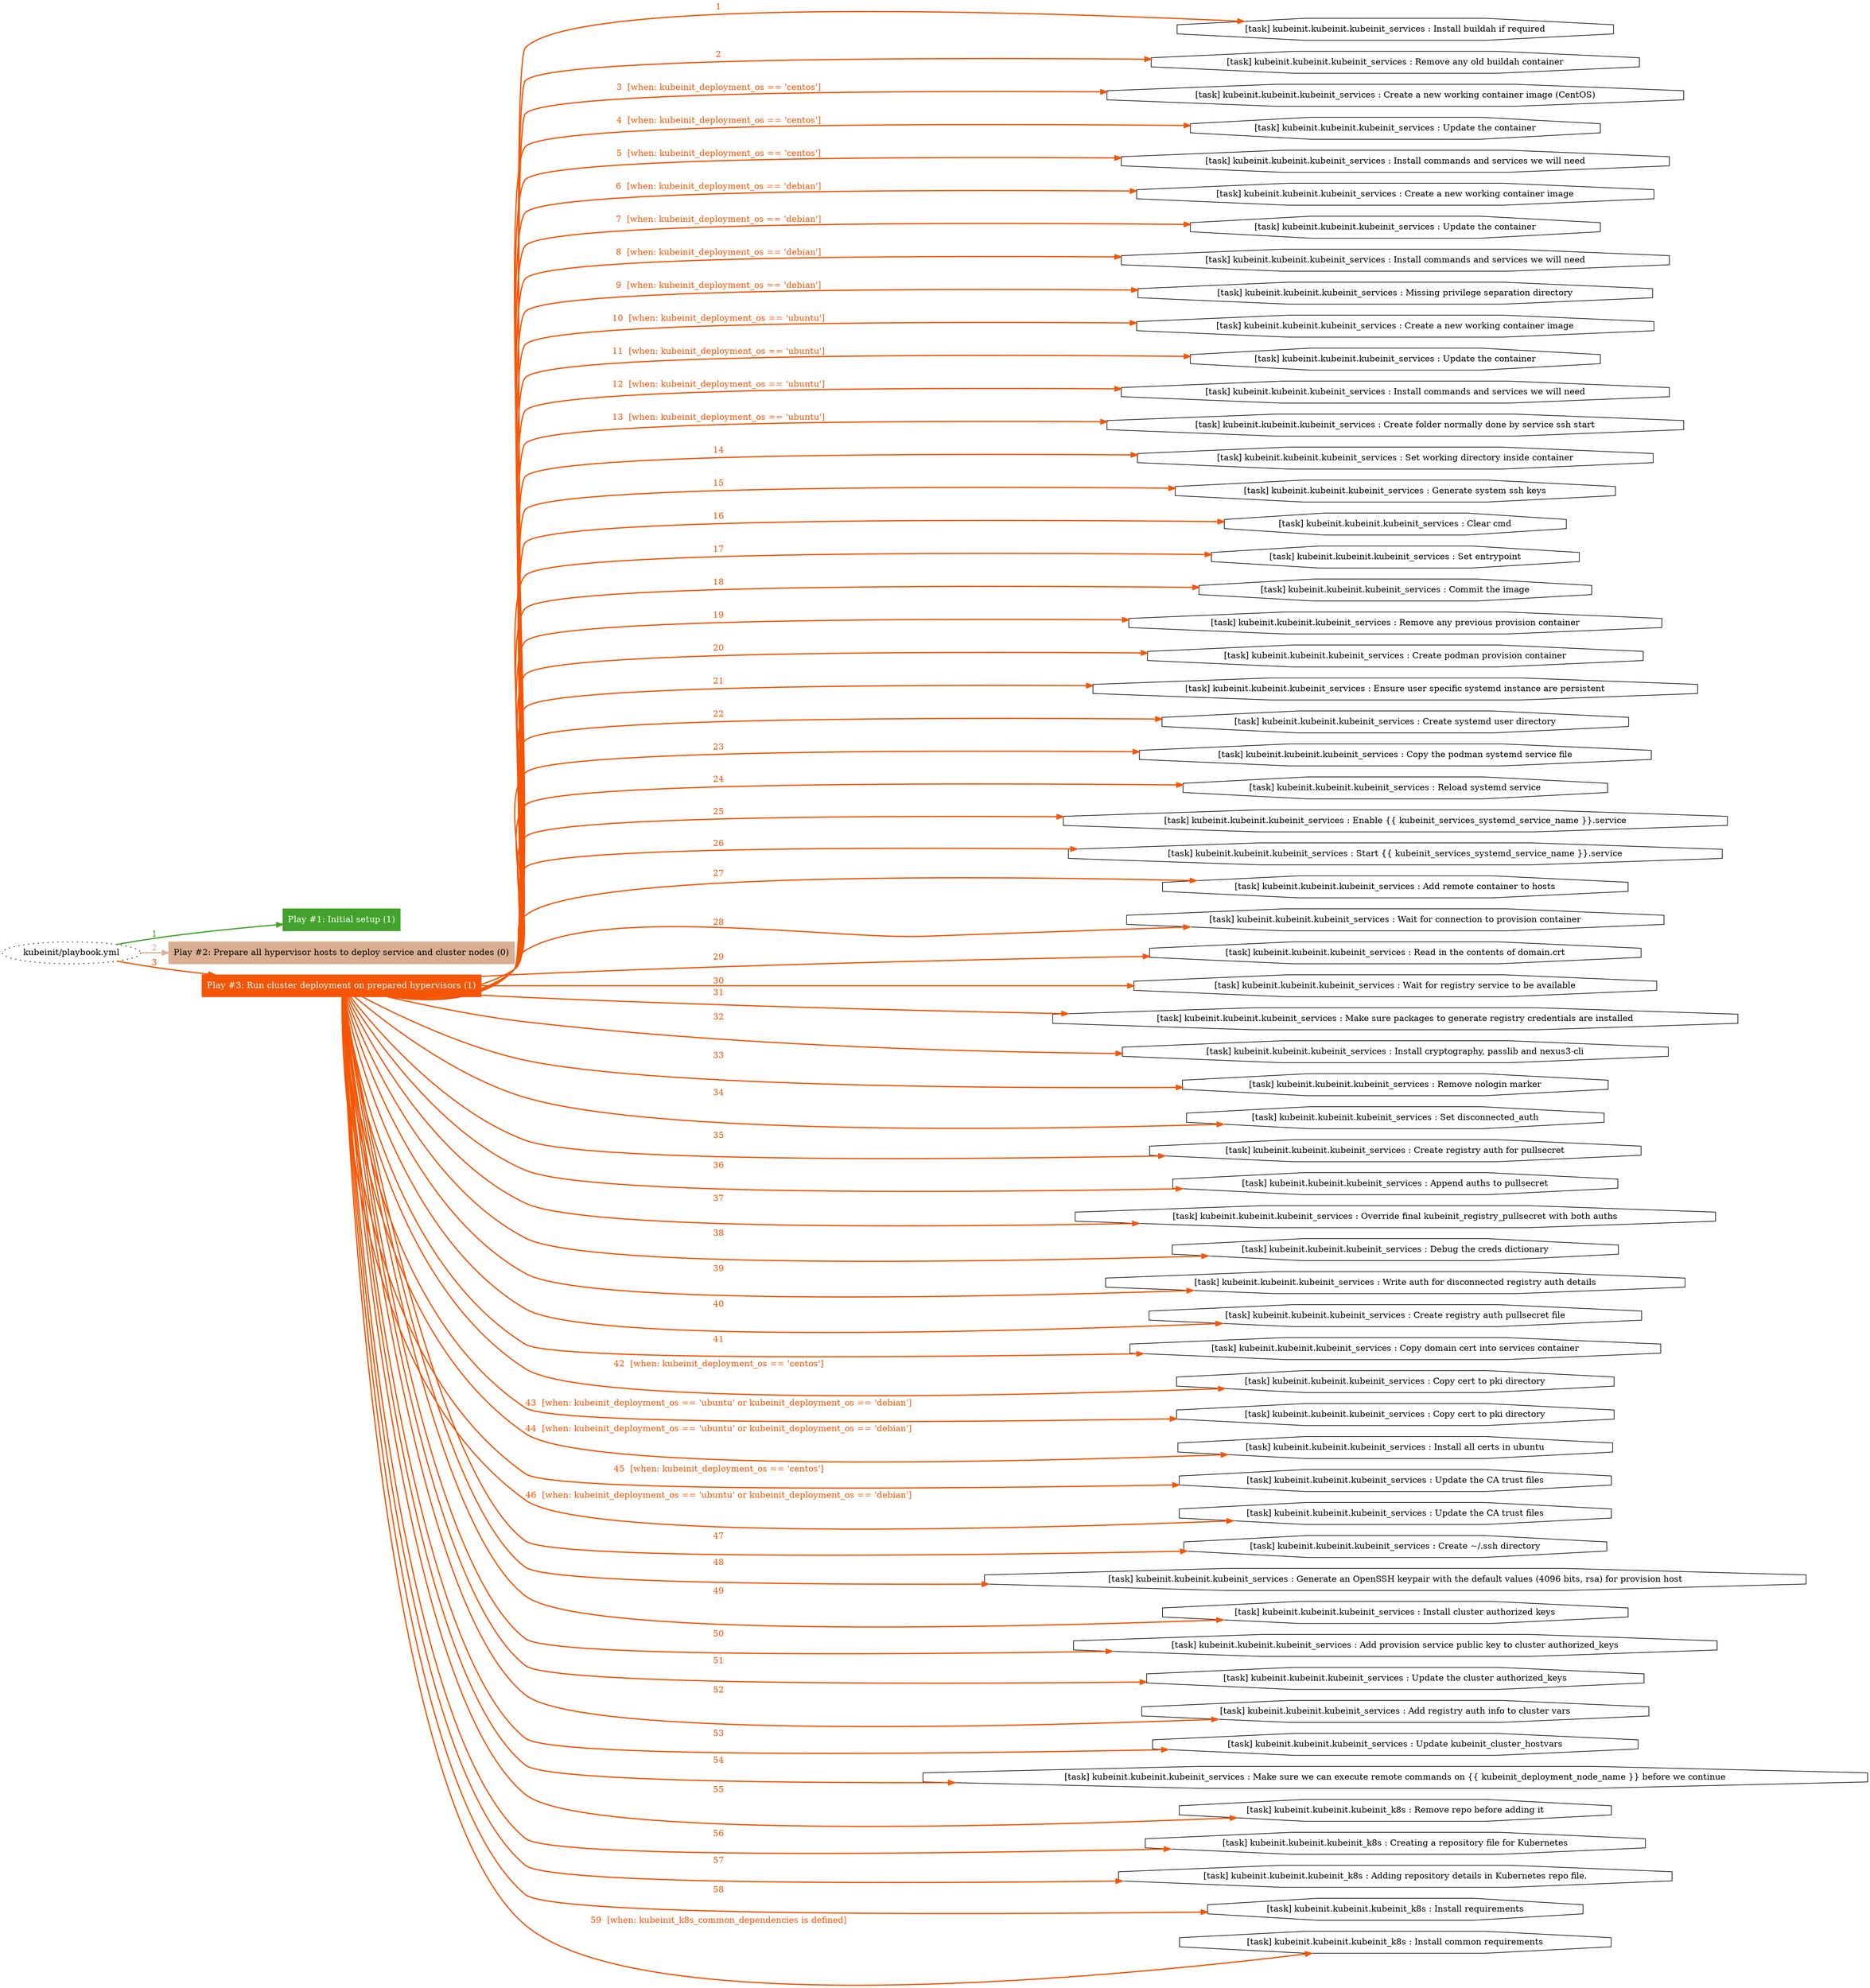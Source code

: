 digraph "kubeinit/playbook.yml "{
	graph [concentrate=true ordering=in rankdir=LR ratio=fill]
	edge [esep=5 sep=10]
	"kubeinit/playbook.yml" [id=root_node style=dotted]
	subgraph "Play #1: Initial setup (1) "{
		"Play #1: Initial setup (1)" [color="#42a32c" fontcolor="#ffffff" id="play_13f5a992-e32a-4fac-ac59-9b1d85460c92" shape=box style=filled tooltip=localhost]
		"kubeinit/playbook.yml" -> "Play #1: Initial setup (1)" [label=1 color="#42a32c" fontcolor="#42a32c" id="edge_2f164259-5ae8-4a73-9c83-46cdd6579e7c" style=bold]
	}
	subgraph "Play #2: Prepare all hypervisor hosts to deploy service and cluster nodes (0) "{
		"Play #2: Prepare all hypervisor hosts to deploy service and cluster nodes (0)" [color="#daae92" fontcolor="#000000" id="play_c330bf23-64fd-4e66-af8d-be6708c51436" shape=box style=filled tooltip=""]
		"kubeinit/playbook.yml" -> "Play #2: Prepare all hypervisor hosts to deploy service and cluster nodes (0)" [label=2 color="#daae92" fontcolor="#daae92" id="edge_b205abf2-05ee-44b7-8111-5b1378a6b504" style=bold]
	}
	subgraph "Play #3: Run cluster deployment on prepared hypervisors (1) "{
		"Play #3: Run cluster deployment on prepared hypervisors (1)" [color="#f55606" fontcolor="#ffffff" id="play_dd7c39bd-d429-42e7-8205-3d68c731585b" shape=box style=filled tooltip=localhost]
		"kubeinit/playbook.yml" -> "Play #3: Run cluster deployment on prepared hypervisors (1)" [label=3 color="#f55606" fontcolor="#f55606" id="edge_d260f4d0-34fd-4e49-bf40-4b8cbbb971ec" style=bold]
		"task_cc56bf24-9bee-425e-9111-457c08d18f15" [label="[task] kubeinit.kubeinit.kubeinit_services : Install buildah if required" id="task_cc56bf24-9bee-425e-9111-457c08d18f15" shape=octagon tooltip="[task] kubeinit.kubeinit.kubeinit_services : Install buildah if required"]
		"Play #3: Run cluster deployment on prepared hypervisors (1)" -> "task_cc56bf24-9bee-425e-9111-457c08d18f15" [label=1 color="#f55606" fontcolor="#f55606" id="edge_24e55d07-3ba2-4f4e-9eed-a1c94a1ad7bd" style=bold]
		"task_cbf843be-f9d0-468a-a8b5-87585c6bc4bf" [label="[task] kubeinit.kubeinit.kubeinit_services : Remove any old buildah container" id="task_cbf843be-f9d0-468a-a8b5-87585c6bc4bf" shape=octagon tooltip="[task] kubeinit.kubeinit.kubeinit_services : Remove any old buildah container"]
		"Play #3: Run cluster deployment on prepared hypervisors (1)" -> "task_cbf843be-f9d0-468a-a8b5-87585c6bc4bf" [label=2 color="#f55606" fontcolor="#f55606" id="edge_61516a6f-e245-4510-82a1-70b015ac194c" style=bold]
		"task_22d700e0-fd49-43c5-89ff-36ab29ef6bf9" [label="[task] kubeinit.kubeinit.kubeinit_services : Create a new working container image (CentOS)" id="task_22d700e0-fd49-43c5-89ff-36ab29ef6bf9" shape=octagon tooltip="[task] kubeinit.kubeinit.kubeinit_services : Create a new working container image (CentOS)"]
		"Play #3: Run cluster deployment on prepared hypervisors (1)" -> "task_22d700e0-fd49-43c5-89ff-36ab29ef6bf9" [label="3  [when: kubeinit_deployment_os == 'centos']" color="#f55606" fontcolor="#f55606" id="edge_7def4d3c-2e75-40b2-a6a0-2a98ebb44bfd" style=bold]
		"task_b9846c1c-3b10-44a4-bc2a-12cf62724953" [label="[task] kubeinit.kubeinit.kubeinit_services : Update the container" id="task_b9846c1c-3b10-44a4-bc2a-12cf62724953" shape=octagon tooltip="[task] kubeinit.kubeinit.kubeinit_services : Update the container"]
		"Play #3: Run cluster deployment on prepared hypervisors (1)" -> "task_b9846c1c-3b10-44a4-bc2a-12cf62724953" [label="4  [when: kubeinit_deployment_os == 'centos']" color="#f55606" fontcolor="#f55606" id="edge_558c1552-b514-40a9-960f-dc8df5e6387d" style=bold]
		"task_e5108589-2614-4b19-aff0-dabeace91ec2" [label="[task] kubeinit.kubeinit.kubeinit_services : Install commands and services we will need" id="task_e5108589-2614-4b19-aff0-dabeace91ec2" shape=octagon tooltip="[task] kubeinit.kubeinit.kubeinit_services : Install commands and services we will need"]
		"Play #3: Run cluster deployment on prepared hypervisors (1)" -> "task_e5108589-2614-4b19-aff0-dabeace91ec2" [label="5  [when: kubeinit_deployment_os == 'centos']" color="#f55606" fontcolor="#f55606" id="edge_de114fdc-941d-465e-a163-b20f62c75e26" style=bold]
		"task_7e289544-647d-499e-b403-68a7f791c1d2" [label="[task] kubeinit.kubeinit.kubeinit_services : Create a new working container image" id="task_7e289544-647d-499e-b403-68a7f791c1d2" shape=octagon tooltip="[task] kubeinit.kubeinit.kubeinit_services : Create a new working container image"]
		"Play #3: Run cluster deployment on prepared hypervisors (1)" -> "task_7e289544-647d-499e-b403-68a7f791c1d2" [label="6  [when: kubeinit_deployment_os == 'debian']" color="#f55606" fontcolor="#f55606" id="edge_26063af5-e562-4f3d-88dd-693f41c5fddf" style=bold]
		"task_aa49d4da-e733-4ff6-a53c-3ff206e75c5b" [label="[task] kubeinit.kubeinit.kubeinit_services : Update the container" id="task_aa49d4da-e733-4ff6-a53c-3ff206e75c5b" shape=octagon tooltip="[task] kubeinit.kubeinit.kubeinit_services : Update the container"]
		"Play #3: Run cluster deployment on prepared hypervisors (1)" -> "task_aa49d4da-e733-4ff6-a53c-3ff206e75c5b" [label="7  [when: kubeinit_deployment_os == 'debian']" color="#f55606" fontcolor="#f55606" id="edge_7be2385d-517d-41ac-8cf3-d3b30548d33a" style=bold]
		"task_fcbe6628-5835-4bb9-a9cf-c5f3ec4c4a3d" [label="[task] kubeinit.kubeinit.kubeinit_services : Install commands and services we will need" id="task_fcbe6628-5835-4bb9-a9cf-c5f3ec4c4a3d" shape=octagon tooltip="[task] kubeinit.kubeinit.kubeinit_services : Install commands and services we will need"]
		"Play #3: Run cluster deployment on prepared hypervisors (1)" -> "task_fcbe6628-5835-4bb9-a9cf-c5f3ec4c4a3d" [label="8  [when: kubeinit_deployment_os == 'debian']" color="#f55606" fontcolor="#f55606" id="edge_be0ff360-21a8-4650-9b5c-01543ae9d15d" style=bold]
		"task_8f88ef64-b1d2-4e5f-b621-6c0c1c019614" [label="[task] kubeinit.kubeinit.kubeinit_services : Missing privilege separation directory" id="task_8f88ef64-b1d2-4e5f-b621-6c0c1c019614" shape=octagon tooltip="[task] kubeinit.kubeinit.kubeinit_services : Missing privilege separation directory"]
		"Play #3: Run cluster deployment on prepared hypervisors (1)" -> "task_8f88ef64-b1d2-4e5f-b621-6c0c1c019614" [label="9  [when: kubeinit_deployment_os == 'debian']" color="#f55606" fontcolor="#f55606" id="edge_1d648684-3ec6-4f53-8aed-a286e5364236" style=bold]
		"task_96847e4c-8fc7-4d88-a6b8-50da9b8e1dff" [label="[task] kubeinit.kubeinit.kubeinit_services : Create a new working container image" id="task_96847e4c-8fc7-4d88-a6b8-50da9b8e1dff" shape=octagon tooltip="[task] kubeinit.kubeinit.kubeinit_services : Create a new working container image"]
		"Play #3: Run cluster deployment on prepared hypervisors (1)" -> "task_96847e4c-8fc7-4d88-a6b8-50da9b8e1dff" [label="10  [when: kubeinit_deployment_os == 'ubuntu']" color="#f55606" fontcolor="#f55606" id="edge_e19fc3b0-ce9a-4bc0-8685-947cc5cb5d1b" style=bold]
		"task_81e92d6c-2d2d-43ab-90eb-12db50cad368" [label="[task] kubeinit.kubeinit.kubeinit_services : Update the container" id="task_81e92d6c-2d2d-43ab-90eb-12db50cad368" shape=octagon tooltip="[task] kubeinit.kubeinit.kubeinit_services : Update the container"]
		"Play #3: Run cluster deployment on prepared hypervisors (1)" -> "task_81e92d6c-2d2d-43ab-90eb-12db50cad368" [label="11  [when: kubeinit_deployment_os == 'ubuntu']" color="#f55606" fontcolor="#f55606" id="edge_ce28c2e6-55a9-4945-a641-80c3930e7427" style=bold]
		"task_8d8b7fde-0816-4bbc-a47b-1a5df4eb0720" [label="[task] kubeinit.kubeinit.kubeinit_services : Install commands and services we will need" id="task_8d8b7fde-0816-4bbc-a47b-1a5df4eb0720" shape=octagon tooltip="[task] kubeinit.kubeinit.kubeinit_services : Install commands and services we will need"]
		"Play #3: Run cluster deployment on prepared hypervisors (1)" -> "task_8d8b7fde-0816-4bbc-a47b-1a5df4eb0720" [label="12  [when: kubeinit_deployment_os == 'ubuntu']" color="#f55606" fontcolor="#f55606" id="edge_bbb8c1bb-eed3-47f1-a4ff-164a563f41d0" style=bold]
		"task_18925dfa-e137-4e74-9012-da82c672061a" [label="[task] kubeinit.kubeinit.kubeinit_services : Create folder normally done by service ssh start" id="task_18925dfa-e137-4e74-9012-da82c672061a" shape=octagon tooltip="[task] kubeinit.kubeinit.kubeinit_services : Create folder normally done by service ssh start"]
		"Play #3: Run cluster deployment on prepared hypervisors (1)" -> "task_18925dfa-e137-4e74-9012-da82c672061a" [label="13  [when: kubeinit_deployment_os == 'ubuntu']" color="#f55606" fontcolor="#f55606" id="edge_fb90a4c8-a278-4838-a5d7-e51da25150de" style=bold]
		"task_36a098f0-66ce-4e8a-a33b-7c5899cbec0a" [label="[task] kubeinit.kubeinit.kubeinit_services : Set working directory inside container" id="task_36a098f0-66ce-4e8a-a33b-7c5899cbec0a" shape=octagon tooltip="[task] kubeinit.kubeinit.kubeinit_services : Set working directory inside container"]
		"Play #3: Run cluster deployment on prepared hypervisors (1)" -> "task_36a098f0-66ce-4e8a-a33b-7c5899cbec0a" [label=14 color="#f55606" fontcolor="#f55606" id="edge_62614c22-c4f4-42a5-b1e8-7f909baf8086" style=bold]
		"task_4d5c1be3-5934-46a4-9c49-c3544a558a5a" [label="[task] kubeinit.kubeinit.kubeinit_services : Generate system ssh keys" id="task_4d5c1be3-5934-46a4-9c49-c3544a558a5a" shape=octagon tooltip="[task] kubeinit.kubeinit.kubeinit_services : Generate system ssh keys"]
		"Play #3: Run cluster deployment on prepared hypervisors (1)" -> "task_4d5c1be3-5934-46a4-9c49-c3544a558a5a" [label=15 color="#f55606" fontcolor="#f55606" id="edge_f0d2a324-4a05-4682-9fe6-5a2a032afd47" style=bold]
		"task_621ac44b-d95e-4b21-8416-ea15a18b5b2b" [label="[task] kubeinit.kubeinit.kubeinit_services : Clear cmd" id="task_621ac44b-d95e-4b21-8416-ea15a18b5b2b" shape=octagon tooltip="[task] kubeinit.kubeinit.kubeinit_services : Clear cmd"]
		"Play #3: Run cluster deployment on prepared hypervisors (1)" -> "task_621ac44b-d95e-4b21-8416-ea15a18b5b2b" [label=16 color="#f55606" fontcolor="#f55606" id="edge_6619976a-17b6-49af-9d5c-c18a9cc289d5" style=bold]
		"task_dd79cc34-fab0-45d7-80be-ca67c700f37d" [label="[task] kubeinit.kubeinit.kubeinit_services : Set entrypoint" id="task_dd79cc34-fab0-45d7-80be-ca67c700f37d" shape=octagon tooltip="[task] kubeinit.kubeinit.kubeinit_services : Set entrypoint"]
		"Play #3: Run cluster deployment on prepared hypervisors (1)" -> "task_dd79cc34-fab0-45d7-80be-ca67c700f37d" [label=17 color="#f55606" fontcolor="#f55606" id="edge_cbcfc0d7-2de7-4205-928d-7b61614abadb" style=bold]
		"task_a2f75327-3039-4a6c-94ed-55f52555d81f" [label="[task] kubeinit.kubeinit.kubeinit_services : Commit the image" id="task_a2f75327-3039-4a6c-94ed-55f52555d81f" shape=octagon tooltip="[task] kubeinit.kubeinit.kubeinit_services : Commit the image"]
		"Play #3: Run cluster deployment on prepared hypervisors (1)" -> "task_a2f75327-3039-4a6c-94ed-55f52555d81f" [label=18 color="#f55606" fontcolor="#f55606" id="edge_2109bf24-083d-484e-9871-a2e401a208e7" style=bold]
		"task_d40a7951-696e-4962-9ef0-e173d12ded17" [label="[task] kubeinit.kubeinit.kubeinit_services : Remove any previous provision container" id="task_d40a7951-696e-4962-9ef0-e173d12ded17" shape=octagon tooltip="[task] kubeinit.kubeinit.kubeinit_services : Remove any previous provision container"]
		"Play #3: Run cluster deployment on prepared hypervisors (1)" -> "task_d40a7951-696e-4962-9ef0-e173d12ded17" [label=19 color="#f55606" fontcolor="#f55606" id="edge_42038c2a-752d-4701-badc-e68fa2a18dbb" style=bold]
		"task_41315932-390b-4950-9de4-d0fd84d0ed44" [label="[task] kubeinit.kubeinit.kubeinit_services : Create podman provision container" id="task_41315932-390b-4950-9de4-d0fd84d0ed44" shape=octagon tooltip="[task] kubeinit.kubeinit.kubeinit_services : Create podman provision container"]
		"Play #3: Run cluster deployment on prepared hypervisors (1)" -> "task_41315932-390b-4950-9de4-d0fd84d0ed44" [label=20 color="#f55606" fontcolor="#f55606" id="edge_c2a8f489-f38f-4971-b325-2049b476567a" style=bold]
		"task_a7554723-af4d-467a-8b85-972266640469" [label="[task] kubeinit.kubeinit.kubeinit_services : Ensure user specific systemd instance are persistent" id="task_a7554723-af4d-467a-8b85-972266640469" shape=octagon tooltip="[task] kubeinit.kubeinit.kubeinit_services : Ensure user specific systemd instance are persistent"]
		"Play #3: Run cluster deployment on prepared hypervisors (1)" -> "task_a7554723-af4d-467a-8b85-972266640469" [label=21 color="#f55606" fontcolor="#f55606" id="edge_457e1f4a-1dbe-438b-add2-9bb5a74a4568" style=bold]
		"task_29e1eef7-001f-4e32-b667-5bc0a6c654ee" [label="[task] kubeinit.kubeinit.kubeinit_services : Create systemd user directory" id="task_29e1eef7-001f-4e32-b667-5bc0a6c654ee" shape=octagon tooltip="[task] kubeinit.kubeinit.kubeinit_services : Create systemd user directory"]
		"Play #3: Run cluster deployment on prepared hypervisors (1)" -> "task_29e1eef7-001f-4e32-b667-5bc0a6c654ee" [label=22 color="#f55606" fontcolor="#f55606" id="edge_a649652a-abd8-4217-8776-21d726e69845" style=bold]
		"task_75e312f7-49a7-49fc-bea6-d701575f9590" [label="[task] kubeinit.kubeinit.kubeinit_services : Copy the podman systemd service file" id="task_75e312f7-49a7-49fc-bea6-d701575f9590" shape=octagon tooltip="[task] kubeinit.kubeinit.kubeinit_services : Copy the podman systemd service file"]
		"Play #3: Run cluster deployment on prepared hypervisors (1)" -> "task_75e312f7-49a7-49fc-bea6-d701575f9590" [label=23 color="#f55606" fontcolor="#f55606" id="edge_21c78c18-97f3-4c2d-8c87-5dc8cee19123" style=bold]
		"task_9a49279b-ff8a-416b-80f2-c05b031677cd" [label="[task] kubeinit.kubeinit.kubeinit_services : Reload systemd service" id="task_9a49279b-ff8a-416b-80f2-c05b031677cd" shape=octagon tooltip="[task] kubeinit.kubeinit.kubeinit_services : Reload systemd service"]
		"Play #3: Run cluster deployment on prepared hypervisors (1)" -> "task_9a49279b-ff8a-416b-80f2-c05b031677cd" [label=24 color="#f55606" fontcolor="#f55606" id="edge_b54ba73b-8f34-437f-8720-7aa063b29de2" style=bold]
		"task_f2a28d3d-7f76-454d-b3fa-bd0e1822cbaa" [label="[task] kubeinit.kubeinit.kubeinit_services : Enable {{ kubeinit_services_systemd_service_name }}.service" id="task_f2a28d3d-7f76-454d-b3fa-bd0e1822cbaa" shape=octagon tooltip="[task] kubeinit.kubeinit.kubeinit_services : Enable {{ kubeinit_services_systemd_service_name }}.service"]
		"Play #3: Run cluster deployment on prepared hypervisors (1)" -> "task_f2a28d3d-7f76-454d-b3fa-bd0e1822cbaa" [label=25 color="#f55606" fontcolor="#f55606" id="edge_354b45ec-0104-4c02-bae5-d5ffffe17da9" style=bold]
		"task_d34b7ce3-c97d-42c2-bf36-367a9150dbb4" [label="[task] kubeinit.kubeinit.kubeinit_services : Start {{ kubeinit_services_systemd_service_name }}.service" id="task_d34b7ce3-c97d-42c2-bf36-367a9150dbb4" shape=octagon tooltip="[task] kubeinit.kubeinit.kubeinit_services : Start {{ kubeinit_services_systemd_service_name }}.service"]
		"Play #3: Run cluster deployment on prepared hypervisors (1)" -> "task_d34b7ce3-c97d-42c2-bf36-367a9150dbb4" [label=26 color="#f55606" fontcolor="#f55606" id="edge_e90e366e-c69f-4dbc-b060-7481a6673a54" style=bold]
		"task_20868fc3-e590-4f2e-af89-d5dad095970c" [label="[task] kubeinit.kubeinit.kubeinit_services : Add remote container to hosts" id="task_20868fc3-e590-4f2e-af89-d5dad095970c" shape=octagon tooltip="[task] kubeinit.kubeinit.kubeinit_services : Add remote container to hosts"]
		"Play #3: Run cluster deployment on prepared hypervisors (1)" -> "task_20868fc3-e590-4f2e-af89-d5dad095970c" [label=27 color="#f55606" fontcolor="#f55606" id="edge_957b8a84-19ec-419f-8536-91f0066a0fa5" style=bold]
		"task_a6183d99-cb09-4090-a24f-37d65524be5c" [label="[task] kubeinit.kubeinit.kubeinit_services : Wait for connection to provision container" id="task_a6183d99-cb09-4090-a24f-37d65524be5c" shape=octagon tooltip="[task] kubeinit.kubeinit.kubeinit_services : Wait for connection to provision container"]
		"Play #3: Run cluster deployment on prepared hypervisors (1)" -> "task_a6183d99-cb09-4090-a24f-37d65524be5c" [label=28 color="#f55606" fontcolor="#f55606" id="edge_43bcdb5a-5f60-4e64-9a51-bc045b0e8f08" style=bold]
		"task_8bee30e2-c6c8-403f-a957-e6e8d824b116" [label="[task] kubeinit.kubeinit.kubeinit_services : Read in the contents of domain.crt" id="task_8bee30e2-c6c8-403f-a957-e6e8d824b116" shape=octagon tooltip="[task] kubeinit.kubeinit.kubeinit_services : Read in the contents of domain.crt"]
		"Play #3: Run cluster deployment on prepared hypervisors (1)" -> "task_8bee30e2-c6c8-403f-a957-e6e8d824b116" [label=29 color="#f55606" fontcolor="#f55606" id="edge_c3bf9733-2a4e-4550-bc70-5310a87b4108" style=bold]
		"task_e9836c79-67f4-401b-b483-2365e38c4a28" [label="[task] kubeinit.kubeinit.kubeinit_services : Wait for registry service to be available" id="task_e9836c79-67f4-401b-b483-2365e38c4a28" shape=octagon tooltip="[task] kubeinit.kubeinit.kubeinit_services : Wait for registry service to be available"]
		"Play #3: Run cluster deployment on prepared hypervisors (1)" -> "task_e9836c79-67f4-401b-b483-2365e38c4a28" [label=30 color="#f55606" fontcolor="#f55606" id="edge_72d7a240-77e9-4e88-ac4c-f8d1aea760ed" style=bold]
		"task_0a31d39d-c182-4116-a224-da4b465bda7d" [label="[task] kubeinit.kubeinit.kubeinit_services : Make sure packages to generate registry credentials are installed" id="task_0a31d39d-c182-4116-a224-da4b465bda7d" shape=octagon tooltip="[task] kubeinit.kubeinit.kubeinit_services : Make sure packages to generate registry credentials are installed"]
		"Play #3: Run cluster deployment on prepared hypervisors (1)" -> "task_0a31d39d-c182-4116-a224-da4b465bda7d" [label=31 color="#f55606" fontcolor="#f55606" id="edge_fa777499-de8f-4ff6-be3e-14e02c129488" style=bold]
		"task_7f1780fc-3392-4563-943e-1f8737b3a5f3" [label="[task] kubeinit.kubeinit.kubeinit_services : Install cryptography, passlib and nexus3-cli" id="task_7f1780fc-3392-4563-943e-1f8737b3a5f3" shape=octagon tooltip="[task] kubeinit.kubeinit.kubeinit_services : Install cryptography, passlib and nexus3-cli"]
		"Play #3: Run cluster deployment on prepared hypervisors (1)" -> "task_7f1780fc-3392-4563-943e-1f8737b3a5f3" [label=32 color="#f55606" fontcolor="#f55606" id="edge_198ea15f-da63-47b4-84fd-27a121c90664" style=bold]
		"task_d0dc1431-e42b-40db-aefe-20dd3316b2b5" [label="[task] kubeinit.kubeinit.kubeinit_services : Remove nologin marker" id="task_d0dc1431-e42b-40db-aefe-20dd3316b2b5" shape=octagon tooltip="[task] kubeinit.kubeinit.kubeinit_services : Remove nologin marker"]
		"Play #3: Run cluster deployment on prepared hypervisors (1)" -> "task_d0dc1431-e42b-40db-aefe-20dd3316b2b5" [label=33 color="#f55606" fontcolor="#f55606" id="edge_b8096658-d7e0-448c-b56e-824f04b0233f" style=bold]
		"task_a53c9645-598c-4ccc-b746-67be872183b3" [label="[task] kubeinit.kubeinit.kubeinit_services : Set disconnected_auth" id="task_a53c9645-598c-4ccc-b746-67be872183b3" shape=octagon tooltip="[task] kubeinit.kubeinit.kubeinit_services : Set disconnected_auth"]
		"Play #3: Run cluster deployment on prepared hypervisors (1)" -> "task_a53c9645-598c-4ccc-b746-67be872183b3" [label=34 color="#f55606" fontcolor="#f55606" id="edge_b4456b78-d8cd-4242-b132-e79b6ab047f6" style=bold]
		"task_fdc481ec-eb9a-4c8c-b5fb-6257be5b40a5" [label="[task] kubeinit.kubeinit.kubeinit_services : Create registry auth for pullsecret" id="task_fdc481ec-eb9a-4c8c-b5fb-6257be5b40a5" shape=octagon tooltip="[task] kubeinit.kubeinit.kubeinit_services : Create registry auth for pullsecret"]
		"Play #3: Run cluster deployment on prepared hypervisors (1)" -> "task_fdc481ec-eb9a-4c8c-b5fb-6257be5b40a5" [label=35 color="#f55606" fontcolor="#f55606" id="edge_b3206ad7-2955-4de4-bd1a-4cbad5a819bf" style=bold]
		"task_e8ef1a77-3e5e-400b-8e83-a558486ba076" [label="[task] kubeinit.kubeinit.kubeinit_services : Append auths to pullsecret" id="task_e8ef1a77-3e5e-400b-8e83-a558486ba076" shape=octagon tooltip="[task] kubeinit.kubeinit.kubeinit_services : Append auths to pullsecret"]
		"Play #3: Run cluster deployment on prepared hypervisors (1)" -> "task_e8ef1a77-3e5e-400b-8e83-a558486ba076" [label=36 color="#f55606" fontcolor="#f55606" id="edge_a106256e-9ca2-4ce5-a5bb-e1eba46fbce4" style=bold]
		"task_747f955b-0f70-4e89-9d6b-76f5660bcdd2" [label="[task] kubeinit.kubeinit.kubeinit_services : Override final kubeinit_registry_pullsecret with both auths" id="task_747f955b-0f70-4e89-9d6b-76f5660bcdd2" shape=octagon tooltip="[task] kubeinit.kubeinit.kubeinit_services : Override final kubeinit_registry_pullsecret with both auths"]
		"Play #3: Run cluster deployment on prepared hypervisors (1)" -> "task_747f955b-0f70-4e89-9d6b-76f5660bcdd2" [label=37 color="#f55606" fontcolor="#f55606" id="edge_809ea360-0cf3-4b18-baf1-73a2a7139be9" style=bold]
		"task_74684e99-54ef-4b68-8cc2-24111e1d6787" [label="[task] kubeinit.kubeinit.kubeinit_services : Debug the creds dictionary" id="task_74684e99-54ef-4b68-8cc2-24111e1d6787" shape=octagon tooltip="[task] kubeinit.kubeinit.kubeinit_services : Debug the creds dictionary"]
		"Play #3: Run cluster deployment on prepared hypervisors (1)" -> "task_74684e99-54ef-4b68-8cc2-24111e1d6787" [label=38 color="#f55606" fontcolor="#f55606" id="edge_83882399-9127-4404-b582-436ab7e8200e" style=bold]
		"task_3a787890-0520-4e4a-b04e-379071fed54f" [label="[task] kubeinit.kubeinit.kubeinit_services : Write auth for disconnected registry auth details" id="task_3a787890-0520-4e4a-b04e-379071fed54f" shape=octagon tooltip="[task] kubeinit.kubeinit.kubeinit_services : Write auth for disconnected registry auth details"]
		"Play #3: Run cluster deployment on prepared hypervisors (1)" -> "task_3a787890-0520-4e4a-b04e-379071fed54f" [label=39 color="#f55606" fontcolor="#f55606" id="edge_3583a5d6-ba56-4531-b1a0-bd11c0ecfa6d" style=bold]
		"task_208338fb-005a-4836-9278-844e19aa1fa3" [label="[task] kubeinit.kubeinit.kubeinit_services : Create registry auth pullsecret file" id="task_208338fb-005a-4836-9278-844e19aa1fa3" shape=octagon tooltip="[task] kubeinit.kubeinit.kubeinit_services : Create registry auth pullsecret file"]
		"Play #3: Run cluster deployment on prepared hypervisors (1)" -> "task_208338fb-005a-4836-9278-844e19aa1fa3" [label=40 color="#f55606" fontcolor="#f55606" id="edge_415fef07-48e9-40b0-95f2-01b1979b6963" style=bold]
		"task_9d9fc1da-c1f6-46ce-bb67-cd76fce65cb5" [label="[task] kubeinit.kubeinit.kubeinit_services : Copy domain cert into services container" id="task_9d9fc1da-c1f6-46ce-bb67-cd76fce65cb5" shape=octagon tooltip="[task] kubeinit.kubeinit.kubeinit_services : Copy domain cert into services container"]
		"Play #3: Run cluster deployment on prepared hypervisors (1)" -> "task_9d9fc1da-c1f6-46ce-bb67-cd76fce65cb5" [label=41 color="#f55606" fontcolor="#f55606" id="edge_fb1b2f8a-768c-4bed-aacd-11f2ffb5b4be" style=bold]
		"task_e8b3ada3-3c23-4b7e-88a2-a9d2e87ad8dc" [label="[task] kubeinit.kubeinit.kubeinit_services : Copy cert to pki directory" id="task_e8b3ada3-3c23-4b7e-88a2-a9d2e87ad8dc" shape=octagon tooltip="[task] kubeinit.kubeinit.kubeinit_services : Copy cert to pki directory"]
		"Play #3: Run cluster deployment on prepared hypervisors (1)" -> "task_e8b3ada3-3c23-4b7e-88a2-a9d2e87ad8dc" [label="42  [when: kubeinit_deployment_os == 'centos']" color="#f55606" fontcolor="#f55606" id="edge_e3ac632a-8e69-47d8-b756-f75dc0b3fb3e" style=bold]
		"task_16427947-51aa-443d-83b0-730e250be327" [label="[task] kubeinit.kubeinit.kubeinit_services : Copy cert to pki directory" id="task_16427947-51aa-443d-83b0-730e250be327" shape=octagon tooltip="[task] kubeinit.kubeinit.kubeinit_services : Copy cert to pki directory"]
		"Play #3: Run cluster deployment on prepared hypervisors (1)" -> "task_16427947-51aa-443d-83b0-730e250be327" [label="43  [when: kubeinit_deployment_os == 'ubuntu' or kubeinit_deployment_os == 'debian']" color="#f55606" fontcolor="#f55606" id="edge_b8168d41-7079-4ba8-88d5-285d1285f815" style=bold]
		"task_8356d3a9-7ea9-4989-9b3b-02ae3ea160af" [label="[task] kubeinit.kubeinit.kubeinit_services : Install all certs in ubuntu" id="task_8356d3a9-7ea9-4989-9b3b-02ae3ea160af" shape=octagon tooltip="[task] kubeinit.kubeinit.kubeinit_services : Install all certs in ubuntu"]
		"Play #3: Run cluster deployment on prepared hypervisors (1)" -> "task_8356d3a9-7ea9-4989-9b3b-02ae3ea160af" [label="44  [when: kubeinit_deployment_os == 'ubuntu' or kubeinit_deployment_os == 'debian']" color="#f55606" fontcolor="#f55606" id="edge_bf79ad7e-dde4-46e1-9aa6-0793837bd06e" style=bold]
		"task_66d23f10-decf-45ed-9da3-818fa473f82d" [label="[task] kubeinit.kubeinit.kubeinit_services : Update the CA trust files" id="task_66d23f10-decf-45ed-9da3-818fa473f82d" shape=octagon tooltip="[task] kubeinit.kubeinit.kubeinit_services : Update the CA trust files"]
		"Play #3: Run cluster deployment on prepared hypervisors (1)" -> "task_66d23f10-decf-45ed-9da3-818fa473f82d" [label="45  [when: kubeinit_deployment_os == 'centos']" color="#f55606" fontcolor="#f55606" id="edge_1cb42de3-5196-480d-96e0-6de5030c472e" style=bold]
		"task_fd0f1edf-bd99-4efa-a5e9-1349846d9e48" [label="[task] kubeinit.kubeinit.kubeinit_services : Update the CA trust files" id="task_fd0f1edf-bd99-4efa-a5e9-1349846d9e48" shape=octagon tooltip="[task] kubeinit.kubeinit.kubeinit_services : Update the CA trust files"]
		"Play #3: Run cluster deployment on prepared hypervisors (1)" -> "task_fd0f1edf-bd99-4efa-a5e9-1349846d9e48" [label="46  [when: kubeinit_deployment_os == 'ubuntu' or kubeinit_deployment_os == 'debian']" color="#f55606" fontcolor="#f55606" id="edge_820cdbad-d647-4256-91d2-6b5f0db8dbd5" style=bold]
		"task_a54d3c49-3230-4e63-a74f-efcb4cad9637" [label="[task] kubeinit.kubeinit.kubeinit_services : Create ~/.ssh directory" id="task_a54d3c49-3230-4e63-a74f-efcb4cad9637" shape=octagon tooltip="[task] kubeinit.kubeinit.kubeinit_services : Create ~/.ssh directory"]
		"Play #3: Run cluster deployment on prepared hypervisors (1)" -> "task_a54d3c49-3230-4e63-a74f-efcb4cad9637" [label=47 color="#f55606" fontcolor="#f55606" id="edge_683bead2-81a4-45ba-af07-637ce1dfa466" style=bold]
		"task_1a4b21c9-c291-46e8-8c44-a0421f38ee2e" [label="[task] kubeinit.kubeinit.kubeinit_services : Generate an OpenSSH keypair with the default values (4096 bits, rsa) for provision host" id="task_1a4b21c9-c291-46e8-8c44-a0421f38ee2e" shape=octagon tooltip="[task] kubeinit.kubeinit.kubeinit_services : Generate an OpenSSH keypair with the default values (4096 bits, rsa) for provision host"]
		"Play #3: Run cluster deployment on prepared hypervisors (1)" -> "task_1a4b21c9-c291-46e8-8c44-a0421f38ee2e" [label=48 color="#f55606" fontcolor="#f55606" id="edge_1b3f5c8e-1399-4361-a759-d4ad8a9d3f7c" style=bold]
		"task_6a1a8d5e-66b8-4c95-bae9-5238a4759049" [label="[task] kubeinit.kubeinit.kubeinit_services : Install cluster authorized keys" id="task_6a1a8d5e-66b8-4c95-bae9-5238a4759049" shape=octagon tooltip="[task] kubeinit.kubeinit.kubeinit_services : Install cluster authorized keys"]
		"Play #3: Run cluster deployment on prepared hypervisors (1)" -> "task_6a1a8d5e-66b8-4c95-bae9-5238a4759049" [label=49 color="#f55606" fontcolor="#f55606" id="edge_af662aeb-3ecb-4c5c-b913-3eb76e38c617" style=bold]
		"task_3a72b85a-e834-4c67-ae1e-7ea0a5405fb0" [label="[task] kubeinit.kubeinit.kubeinit_services : Add provision service public key to cluster authorized_keys" id="task_3a72b85a-e834-4c67-ae1e-7ea0a5405fb0" shape=octagon tooltip="[task] kubeinit.kubeinit.kubeinit_services : Add provision service public key to cluster authorized_keys"]
		"Play #3: Run cluster deployment on prepared hypervisors (1)" -> "task_3a72b85a-e834-4c67-ae1e-7ea0a5405fb0" [label=50 color="#f55606" fontcolor="#f55606" id="edge_f815bdd7-c2d1-49c5-bc27-1a6ae24feb92" style=bold]
		"task_fc60b01f-c8c8-4dce-a26c-154333d840c5" [label="[task] kubeinit.kubeinit.kubeinit_services : Update the cluster authorized_keys" id="task_fc60b01f-c8c8-4dce-a26c-154333d840c5" shape=octagon tooltip="[task] kubeinit.kubeinit.kubeinit_services : Update the cluster authorized_keys"]
		"Play #3: Run cluster deployment on prepared hypervisors (1)" -> "task_fc60b01f-c8c8-4dce-a26c-154333d840c5" [label=51 color="#f55606" fontcolor="#f55606" id="edge_43674ea8-57fb-430f-b2a8-a1264dd1ef3f" style=bold]
		"task_ea86afb5-bb62-49de-a4ce-bc23f220968c" [label="[task] kubeinit.kubeinit.kubeinit_services : Add registry auth info to cluster vars" id="task_ea86afb5-bb62-49de-a4ce-bc23f220968c" shape=octagon tooltip="[task] kubeinit.kubeinit.kubeinit_services : Add registry auth info to cluster vars"]
		"Play #3: Run cluster deployment on prepared hypervisors (1)" -> "task_ea86afb5-bb62-49de-a4ce-bc23f220968c" [label=52 color="#f55606" fontcolor="#f55606" id="edge_df9efc03-b1d2-43b4-84d7-062c6c9ee7a6" style=bold]
		"task_6cc97640-5de1-427a-ac3b-5132e9b2917e" [label="[task] kubeinit.kubeinit.kubeinit_services : Update kubeinit_cluster_hostvars" id="task_6cc97640-5de1-427a-ac3b-5132e9b2917e" shape=octagon tooltip="[task] kubeinit.kubeinit.kubeinit_services : Update kubeinit_cluster_hostvars"]
		"Play #3: Run cluster deployment on prepared hypervisors (1)" -> "task_6cc97640-5de1-427a-ac3b-5132e9b2917e" [label=53 color="#f55606" fontcolor="#f55606" id="edge_603dfa4c-9e94-44b9-bc39-a1df1b508c30" style=bold]
		"task_c4cfeee1-0e4d-4748-b9ef-aa6faade4f26" [label="[task] kubeinit.kubeinit.kubeinit_services : Make sure we can execute remote commands on {{ kubeinit_deployment_node_name }} before we continue" id="task_c4cfeee1-0e4d-4748-b9ef-aa6faade4f26" shape=octagon tooltip="[task] kubeinit.kubeinit.kubeinit_services : Make sure we can execute remote commands on {{ kubeinit_deployment_node_name }} before we continue"]
		"Play #3: Run cluster deployment on prepared hypervisors (1)" -> "task_c4cfeee1-0e4d-4748-b9ef-aa6faade4f26" [label=54 color="#f55606" fontcolor="#f55606" id="edge_e5a500f2-302e-4df6-be4c-b016ddf7c8e9" style=bold]
		"task_890d7cbe-321c-49e2-bebb-d3c33eecace1" [label="[task] kubeinit.kubeinit.kubeinit_k8s : Remove repo before adding it" id="task_890d7cbe-321c-49e2-bebb-d3c33eecace1" shape=octagon tooltip="[task] kubeinit.kubeinit.kubeinit_k8s : Remove repo before adding it"]
		"Play #3: Run cluster deployment on prepared hypervisors (1)" -> "task_890d7cbe-321c-49e2-bebb-d3c33eecace1" [label=55 color="#f55606" fontcolor="#f55606" id="edge_3574ec1f-f291-466d-9d78-8ec471ff1297" style=bold]
		"task_a1c57289-305d-44d5-bbf9-77d5d74f8847" [label="[task] kubeinit.kubeinit.kubeinit_k8s : Creating a repository file for Kubernetes" id="task_a1c57289-305d-44d5-bbf9-77d5d74f8847" shape=octagon tooltip="[task] kubeinit.kubeinit.kubeinit_k8s : Creating a repository file for Kubernetes"]
		"Play #3: Run cluster deployment on prepared hypervisors (1)" -> "task_a1c57289-305d-44d5-bbf9-77d5d74f8847" [label=56 color="#f55606" fontcolor="#f55606" id="edge_4cb7d564-2bdf-40e7-9e62-3b750997e55e" style=bold]
		"task_f2f89a06-af30-478c-9ab4-377c6d8c8af5" [label="[task] kubeinit.kubeinit.kubeinit_k8s : Adding repository details in Kubernetes repo file." id="task_f2f89a06-af30-478c-9ab4-377c6d8c8af5" shape=octagon tooltip="[task] kubeinit.kubeinit.kubeinit_k8s : Adding repository details in Kubernetes repo file."]
		"Play #3: Run cluster deployment on prepared hypervisors (1)" -> "task_f2f89a06-af30-478c-9ab4-377c6d8c8af5" [label=57 color="#f55606" fontcolor="#f55606" id="edge_546eb646-4a0d-4016-a3b0-8b74f85cfef1" style=bold]
		"task_098d058b-a0b4-4399-a172-1f284e6eb24c" [label="[task] kubeinit.kubeinit.kubeinit_k8s : Install requirements" id="task_098d058b-a0b4-4399-a172-1f284e6eb24c" shape=octagon tooltip="[task] kubeinit.kubeinit.kubeinit_k8s : Install requirements"]
		"Play #3: Run cluster deployment on prepared hypervisors (1)" -> "task_098d058b-a0b4-4399-a172-1f284e6eb24c" [label=58 color="#f55606" fontcolor="#f55606" id="edge_bf25fb3d-cf69-4f7c-ad3f-ea37b2c46cc4" style=bold]
		"task_ec6aa1e6-9248-42cf-b49d-8a33871e13c5" [label="[task] kubeinit.kubeinit.kubeinit_k8s : Install common requirements" id="task_ec6aa1e6-9248-42cf-b49d-8a33871e13c5" shape=octagon tooltip="[task] kubeinit.kubeinit.kubeinit_k8s : Install common requirements"]
		"Play #3: Run cluster deployment on prepared hypervisors (1)" -> "task_ec6aa1e6-9248-42cf-b49d-8a33871e13c5" [label="59  [when: kubeinit_k8s_common_dependencies is defined]" color="#f55606" fontcolor="#f55606" id="edge_f732bdde-bcb7-447e-bf39-cab7c684f8d2" style=bold]
	}
}
